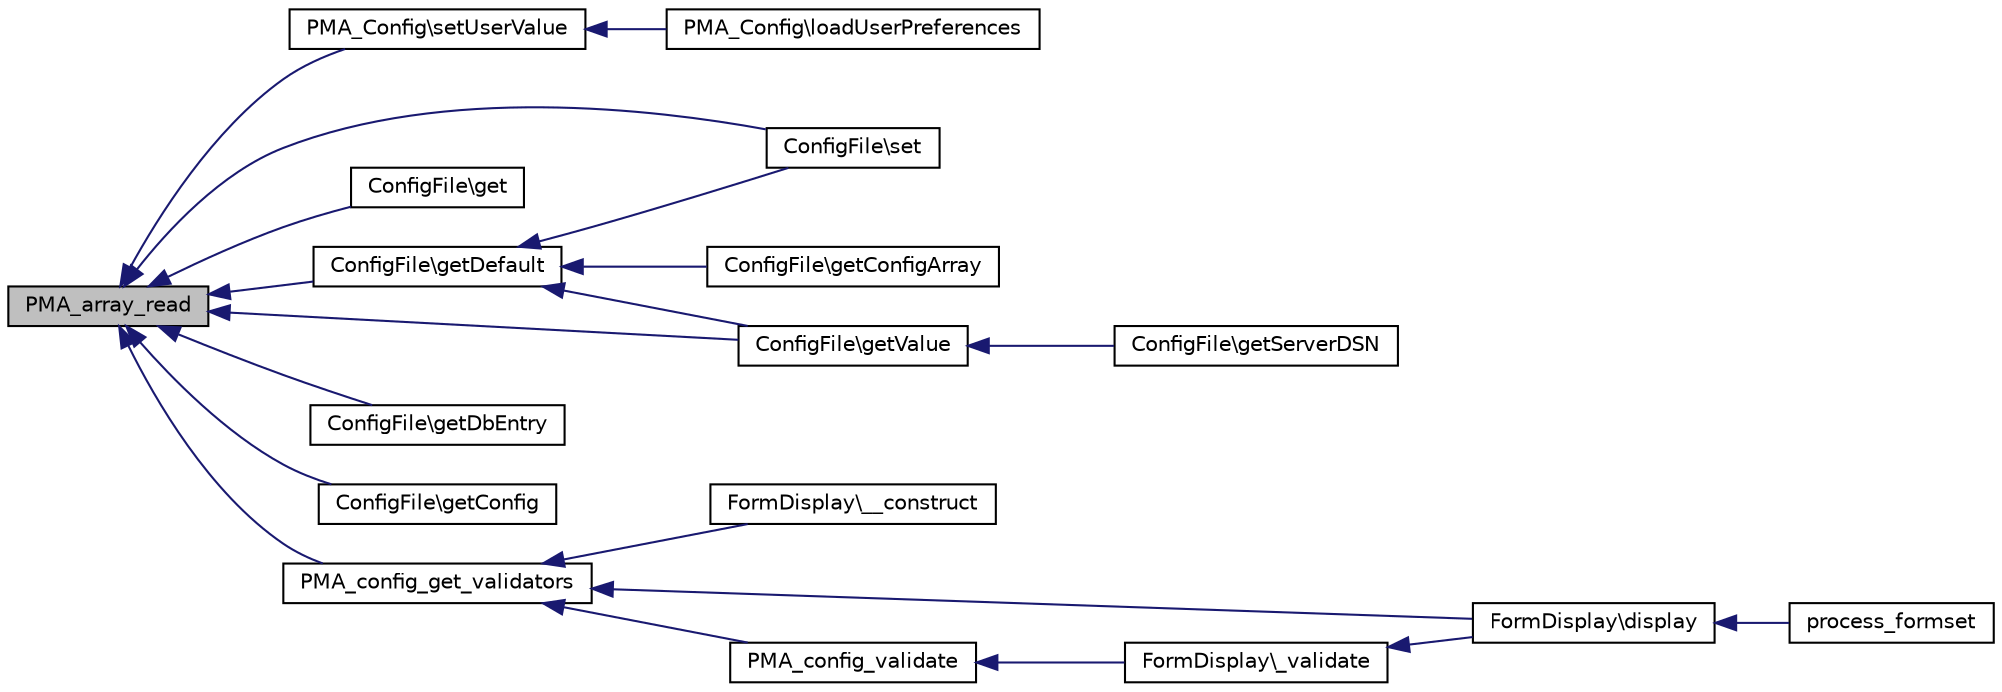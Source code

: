 digraph G
{
  edge [fontname="Helvetica",fontsize="10",labelfontname="Helvetica",labelfontsize="10"];
  node [fontname="Helvetica",fontsize="10",shape=record];
  rankdir="LR";
  Node1 [label="PMA_array_read",height=0.2,width=0.4,color="black", fillcolor="grey75", style="filled" fontcolor="black"];
  Node1 -> Node2 [dir="back",color="midnightblue",fontsize="10",style="solid",fontname="Helvetica"];
  Node2 [label="PMA_Config\\setUserValue",height=0.2,width=0.4,color="black", fillcolor="white", style="filled",URL="$classPMA__Config.html#a38eea5979760c33499a3c378e64853c7",tooltip="Sets config value which is stored in user preferences (if available) or in a cookie."];
  Node2 -> Node3 [dir="back",color="midnightblue",fontsize="10",style="solid",fontname="Helvetica"];
  Node3 [label="PMA_Config\\loadUserPreferences",height=0.2,width=0.4,color="black", fillcolor="white", style="filled",URL="$classPMA__Config.html#a8ebd0e4951ac2269fac354000f3a4c35",tooltip="Loads user preferences and merges them with current config must be called after control connection ha..."];
  Node1 -> Node4 [dir="back",color="midnightblue",fontsize="10",style="solid",fontname="Helvetica"];
  Node4 [label="ConfigFile\\set",height=0.2,width=0.4,color="black", fillcolor="white", style="filled",URL="$classConfigFile.html#acb542faf5bf361093c13a93a75ae7e85",tooltip="Sets config value."];
  Node1 -> Node5 [dir="back",color="midnightblue",fontsize="10",style="solid",fontname="Helvetica"];
  Node5 [label="ConfigFile\\get",height=0.2,width=0.4,color="black", fillcolor="white", style="filled",URL="$classConfigFile.html#a2be8d3fd8d2af30d3ac511e483027241",tooltip="Returns config value or $default if it&#39;s not set."];
  Node1 -> Node6 [dir="back",color="midnightblue",fontsize="10",style="solid",fontname="Helvetica"];
  Node6 [label="ConfigFile\\getDefault",height=0.2,width=0.4,color="black", fillcolor="white", style="filled",URL="$classConfigFile.html#a8d8afd21dd68eba0c7c814d94cf869e5",tooltip="Returns default config value or $default it it&#39;s not set ie."];
  Node6 -> Node4 [dir="back",color="midnightblue",fontsize="10",style="solid",fontname="Helvetica"];
  Node6 -> Node7 [dir="back",color="midnightblue",fontsize="10",style="solid",fontname="Helvetica"];
  Node7 [label="ConfigFile\\getValue",height=0.2,width=0.4,color="black", fillcolor="white", style="filled",URL="$classConfigFile.html#a5a99e5fa0bd8040282624c174290ce64",tooltip="Returns config value, if it&#39;s not set uses the default one; returns $default if the path isn&#39;t set an..."];
  Node7 -> Node8 [dir="back",color="midnightblue",fontsize="10",style="solid",fontname="Helvetica"];
  Node8 [label="ConfigFile\\getServerDSN",height=0.2,width=0.4,color="black", fillcolor="white", style="filled",URL="$classConfigFile.html#aa88d109a438b9d98294a225fb95ab1b3",tooltip="Returns DSN of given server."];
  Node6 -> Node9 [dir="back",color="midnightblue",fontsize="10",style="solid",fontname="Helvetica"];
  Node9 [label="ConfigFile\\getConfigArray",height=0.2,width=0.4,color="black", fillcolor="white", style="filled",URL="$classConfigFile.html#acc47b349d02cce28e9a6a37e5529e51a",tooltip="Returns configuration array (flat format)"];
  Node1 -> Node7 [dir="back",color="midnightblue",fontsize="10",style="solid",fontname="Helvetica"];
  Node1 -> Node10 [dir="back",color="midnightblue",fontsize="10",style="solid",fontname="Helvetica"];
  Node10 [label="ConfigFile\\getDbEntry",height=0.2,width=0.4,color="black", fillcolor="white", style="filled",URL="$classConfigFile.html#ac4addbc764ee82e8dd74f2c540a069d6",tooltip="Returns config database entry for $path ($cfg_db in config_info.php)"];
  Node1 -> Node11 [dir="back",color="midnightblue",fontsize="10",style="solid",fontname="Helvetica"];
  Node11 [label="ConfigFile\\getConfig",height=0.2,width=0.4,color="black", fillcolor="white", style="filled",URL="$classConfigFile.html#ad6b9b55a90349cc33370ca761f6af46d",tooltip="Returns configuration array (full, multidimensional format)"];
  Node1 -> Node12 [dir="back",color="midnightblue",fontsize="10",style="solid",fontname="Helvetica"];
  Node12 [label="PMA_config_get_validators",height=0.2,width=0.4,color="black", fillcolor="white", style="filled",URL="$validate_8lib_8php.html#a78b7144d6c0b8f2e598772dc3106cd8b",tooltip="Returns validator list."];
  Node12 -> Node13 [dir="back",color="midnightblue",fontsize="10",style="solid",fontname="Helvetica"];
  Node13 [label="FormDisplay\\__construct",height=0.2,width=0.4,color="black", fillcolor="white", style="filled",URL="$classFormDisplay.html#a84bcba50010ddfe6e6918e2dcac99555"];
  Node12 -> Node14 [dir="back",color="midnightblue",fontsize="10",style="solid",fontname="Helvetica"];
  Node14 [label="FormDisplay\\display",height=0.2,width=0.4,color="black", fillcolor="white", style="filled",URL="$classFormDisplay.html#a51ce2f78d5b03fbff31e861fbb342d54",tooltip="Outputs HTML for forms."];
  Node14 -> Node15 [dir="back",color="midnightblue",fontsize="10",style="solid",fontname="Helvetica"];
  Node15 [label="process_formset",height=0.2,width=0.4,color="black", fillcolor="white", style="filled",URL="$form__processing_8lib_8php.html#a5e8f18d9567ad7721a7d713dffea63a1",tooltip="Processes forms registered in $form_display, handles error correction."];
  Node12 -> Node16 [dir="back",color="midnightblue",fontsize="10",style="solid",fontname="Helvetica"];
  Node16 [label="PMA_config_validate",height=0.2,width=0.4,color="black", fillcolor="white", style="filled",URL="$validate_8lib_8php.html#ac78631af62ebeef9234227d88b79d1b0",tooltip="Runs validation $validator_id on values $values and returns error list."];
  Node16 -> Node17 [dir="back",color="midnightblue",fontsize="10",style="solid",fontname="Helvetica"];
  Node17 [label="FormDisplay\\_validate",height=0.2,width=0.4,color="black", fillcolor="white", style="filled",URL="$classFormDisplay.html#a5fe9d9f724f8484d130f3bc99e7bbe1e",tooltip="Runs validation for all registered forms."];
  Node17 -> Node14 [dir="back",color="midnightblue",fontsize="10",style="solid",fontname="Helvetica"];
}
